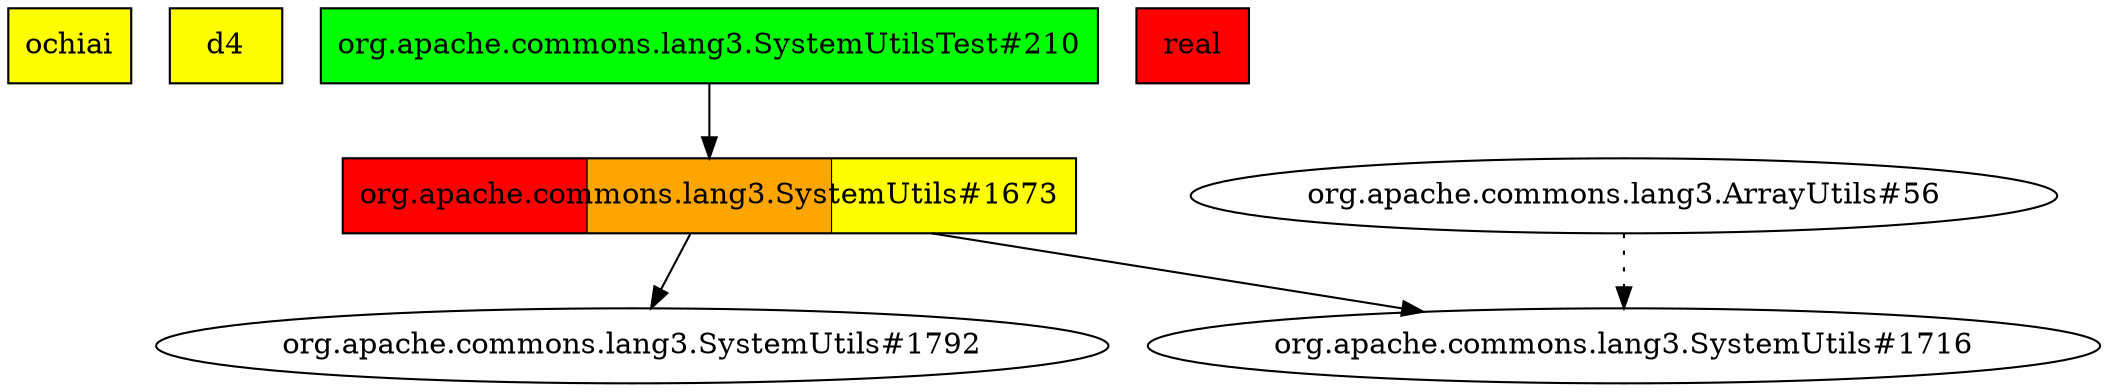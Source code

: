 digraph enhanced {
	"ochiai" [style=striped shape=box fillcolor="yellow"];
	"d4" [style=striped shape=box fillcolor="yellow"];
	"org.apache.commons.lang3.SystemUtilsTest#210" [style=striped shape=box fillcolor="green"];
	"org.apache.commons.lang3.SystemUtils#1673" [style=striped shape=box fillcolor="red:orange:yellow"];
	"real" [style=striped shape=box fillcolor="red"];
	"org.apache.commons.lang3.SystemUtils#1673" -> "org.apache.commons.lang3.SystemUtils#1792";
	"org.apache.commons.lang3.SystemUtilsTest#210" -> "org.apache.commons.lang3.SystemUtils#1673";
	"org.apache.commons.lang3.SystemUtils#1673" -> "org.apache.commons.lang3.SystemUtils#1716";
	"org.apache.commons.lang3.ArrayUtils#56" -> "org.apache.commons.lang3.SystemUtils#1716" [style=dotted];
}
